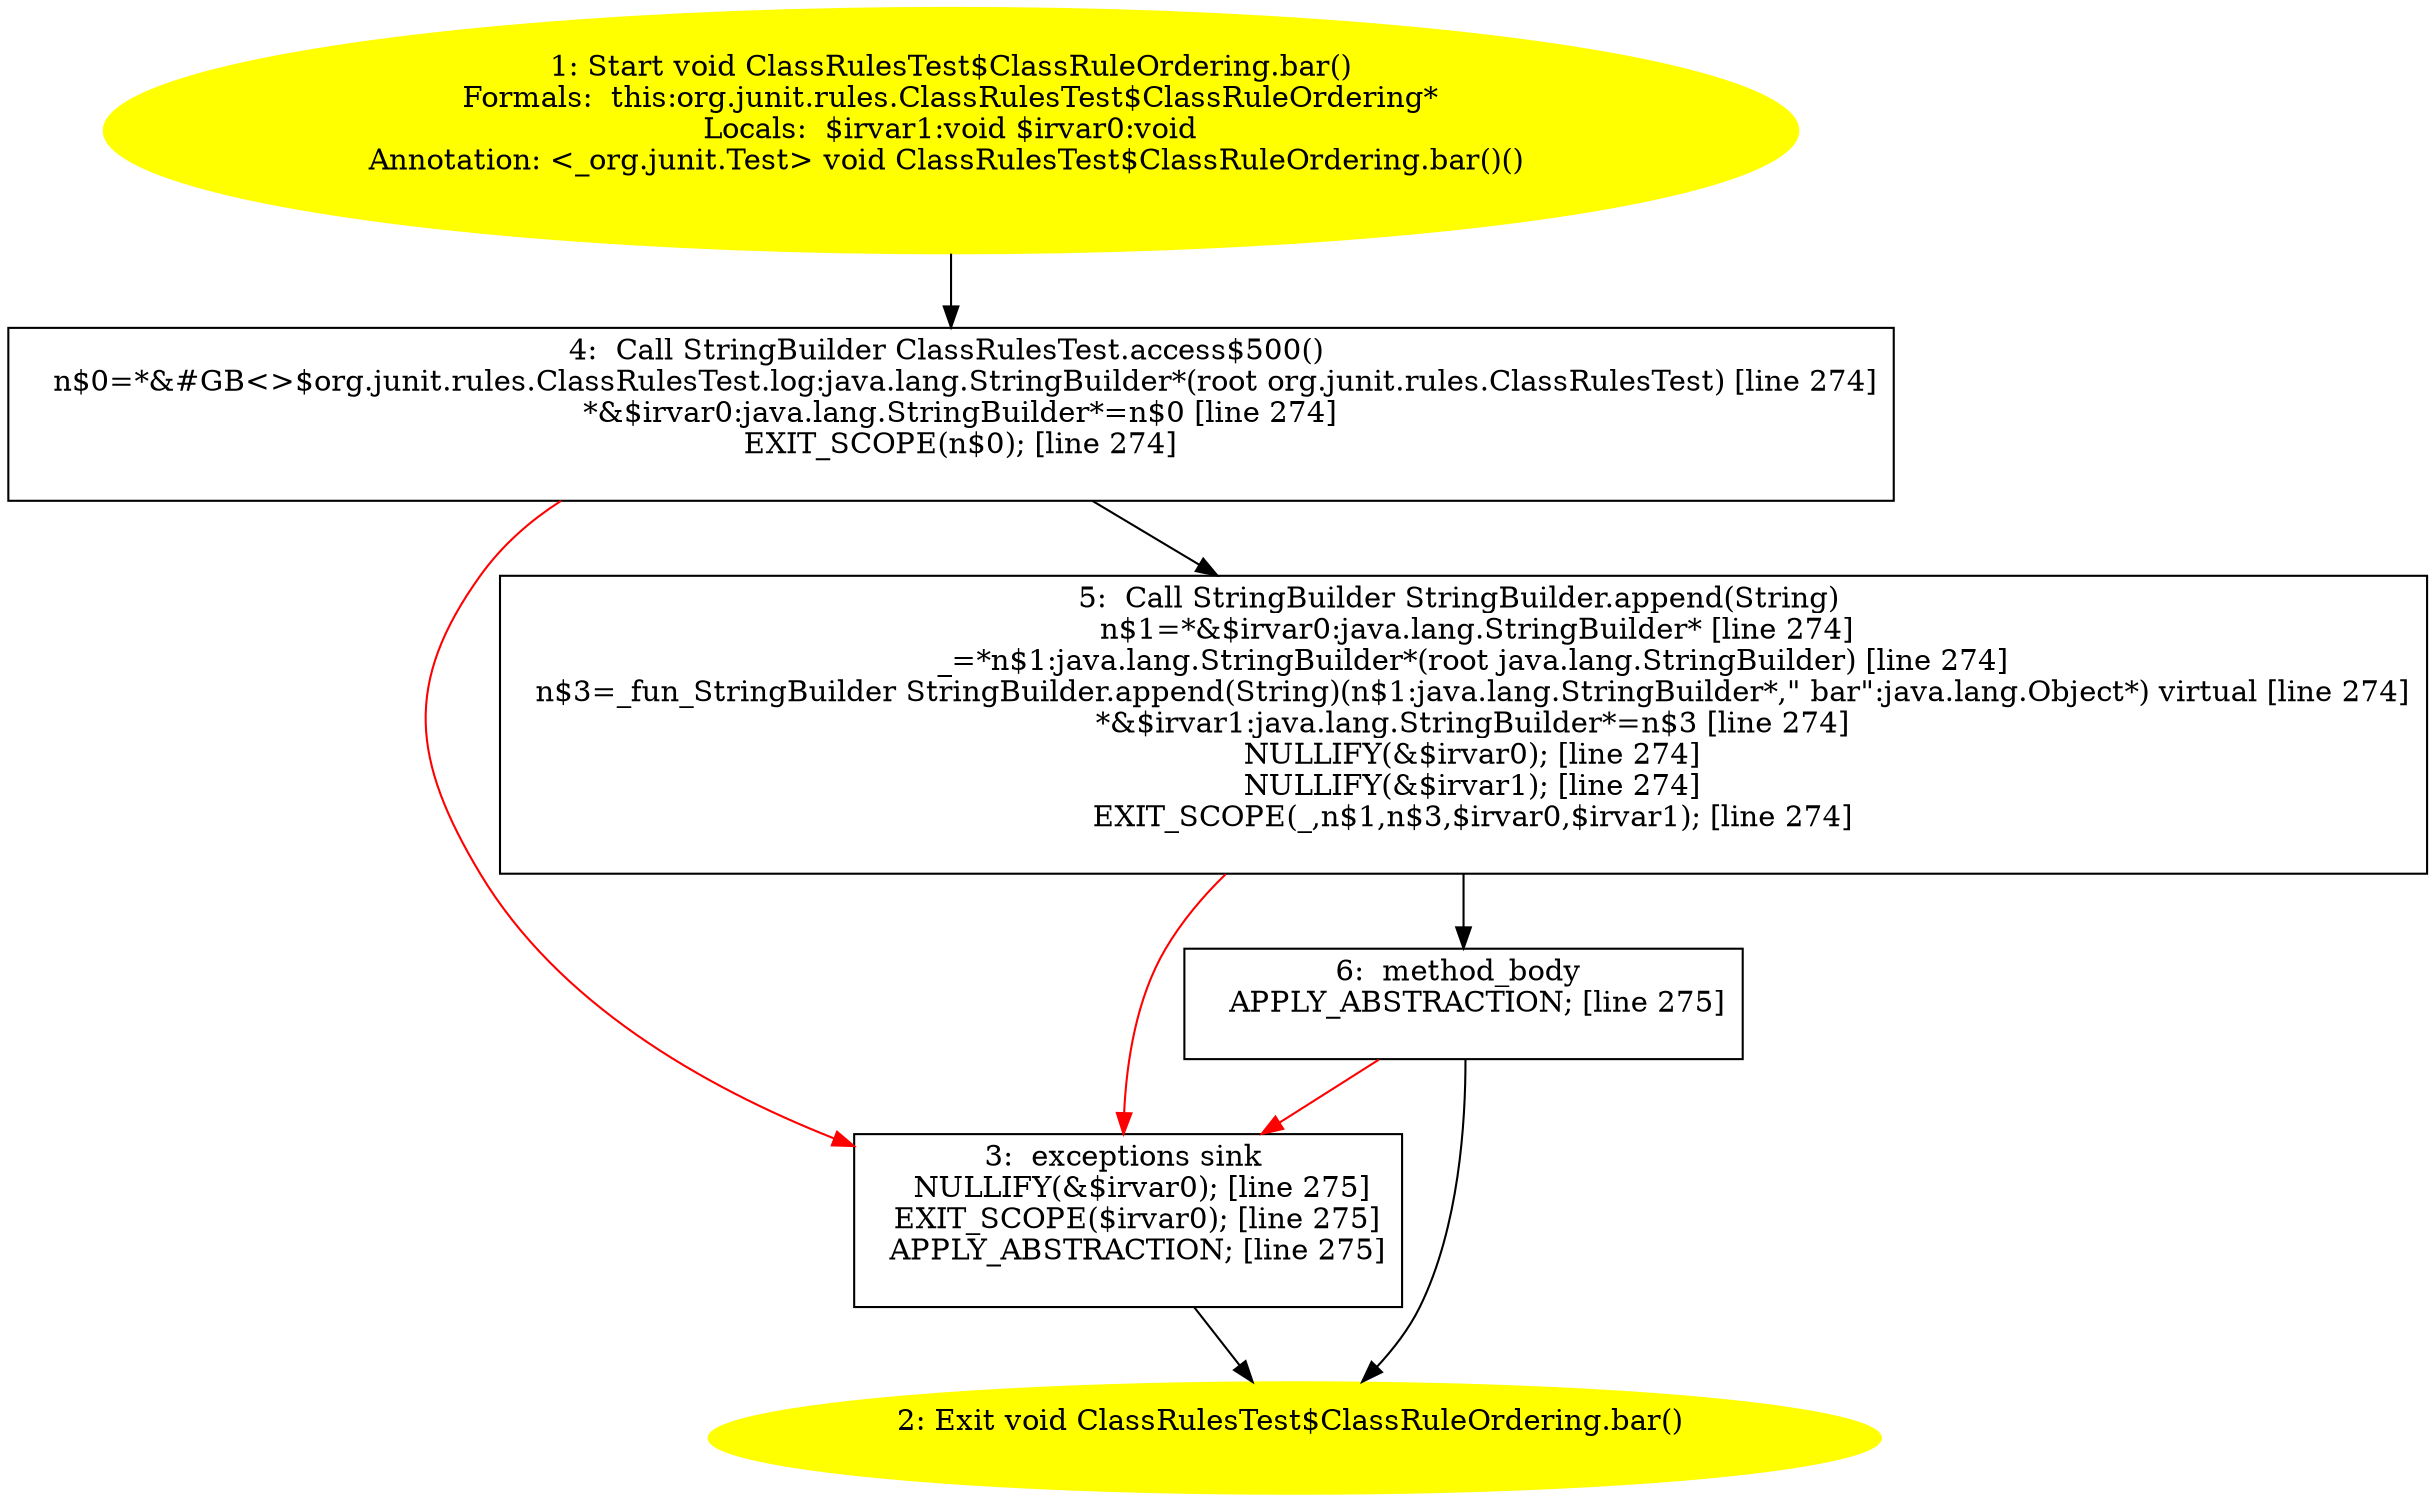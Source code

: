 /* @generated */
digraph cfg {
"org.junit.rules.ClassRulesTest$ClassRuleOrdering.bar():void.02a93f8baba0e1cf507e3fe8fbf24f8a_1" [label="1: Start void ClassRulesTest$ClassRuleOrdering.bar()\nFormals:  this:org.junit.rules.ClassRulesTest$ClassRuleOrdering*\nLocals:  $irvar1:void $irvar0:void\nAnnotation: <_org.junit.Test> void ClassRulesTest$ClassRuleOrdering.bar()() \n  " color=yellow style=filled]
	

	 "org.junit.rules.ClassRulesTest$ClassRuleOrdering.bar():void.02a93f8baba0e1cf507e3fe8fbf24f8a_1" -> "org.junit.rules.ClassRulesTest$ClassRuleOrdering.bar():void.02a93f8baba0e1cf507e3fe8fbf24f8a_4" ;
"org.junit.rules.ClassRulesTest$ClassRuleOrdering.bar():void.02a93f8baba0e1cf507e3fe8fbf24f8a_2" [label="2: Exit void ClassRulesTest$ClassRuleOrdering.bar() \n  " color=yellow style=filled]
	

"org.junit.rules.ClassRulesTest$ClassRuleOrdering.bar():void.02a93f8baba0e1cf507e3fe8fbf24f8a_3" [label="3:  exceptions sink \n   NULLIFY(&$irvar0); [line 275]\n  EXIT_SCOPE($irvar0); [line 275]\n  APPLY_ABSTRACTION; [line 275]\n " shape="box"]
	

	 "org.junit.rules.ClassRulesTest$ClassRuleOrdering.bar():void.02a93f8baba0e1cf507e3fe8fbf24f8a_3" -> "org.junit.rules.ClassRulesTest$ClassRuleOrdering.bar():void.02a93f8baba0e1cf507e3fe8fbf24f8a_2" ;
"org.junit.rules.ClassRulesTest$ClassRuleOrdering.bar():void.02a93f8baba0e1cf507e3fe8fbf24f8a_4" [label="4:  Call StringBuilder ClassRulesTest.access$500() \n   n$0=*&#GB<>$org.junit.rules.ClassRulesTest.log:java.lang.StringBuilder*(root org.junit.rules.ClassRulesTest) [line 274]\n  *&$irvar0:java.lang.StringBuilder*=n$0 [line 274]\n  EXIT_SCOPE(n$0); [line 274]\n " shape="box"]
	

	 "org.junit.rules.ClassRulesTest$ClassRuleOrdering.bar():void.02a93f8baba0e1cf507e3fe8fbf24f8a_4" -> "org.junit.rules.ClassRulesTest$ClassRuleOrdering.bar():void.02a93f8baba0e1cf507e3fe8fbf24f8a_5" ;
	 "org.junit.rules.ClassRulesTest$ClassRuleOrdering.bar():void.02a93f8baba0e1cf507e3fe8fbf24f8a_4" -> "org.junit.rules.ClassRulesTest$ClassRuleOrdering.bar():void.02a93f8baba0e1cf507e3fe8fbf24f8a_3" [color="red" ];
"org.junit.rules.ClassRulesTest$ClassRuleOrdering.bar():void.02a93f8baba0e1cf507e3fe8fbf24f8a_5" [label="5:  Call StringBuilder StringBuilder.append(String) \n   n$1=*&$irvar0:java.lang.StringBuilder* [line 274]\n  _=*n$1:java.lang.StringBuilder*(root java.lang.StringBuilder) [line 274]\n  n$3=_fun_StringBuilder StringBuilder.append(String)(n$1:java.lang.StringBuilder*,\" bar\":java.lang.Object*) virtual [line 274]\n  *&$irvar1:java.lang.StringBuilder*=n$3 [line 274]\n  NULLIFY(&$irvar0); [line 274]\n  NULLIFY(&$irvar1); [line 274]\n  EXIT_SCOPE(_,n$1,n$3,$irvar0,$irvar1); [line 274]\n " shape="box"]
	

	 "org.junit.rules.ClassRulesTest$ClassRuleOrdering.bar():void.02a93f8baba0e1cf507e3fe8fbf24f8a_5" -> "org.junit.rules.ClassRulesTest$ClassRuleOrdering.bar():void.02a93f8baba0e1cf507e3fe8fbf24f8a_6" ;
	 "org.junit.rules.ClassRulesTest$ClassRuleOrdering.bar():void.02a93f8baba0e1cf507e3fe8fbf24f8a_5" -> "org.junit.rules.ClassRulesTest$ClassRuleOrdering.bar():void.02a93f8baba0e1cf507e3fe8fbf24f8a_3" [color="red" ];
"org.junit.rules.ClassRulesTest$ClassRuleOrdering.bar():void.02a93f8baba0e1cf507e3fe8fbf24f8a_6" [label="6:  method_body \n   APPLY_ABSTRACTION; [line 275]\n " shape="box"]
	

	 "org.junit.rules.ClassRulesTest$ClassRuleOrdering.bar():void.02a93f8baba0e1cf507e3fe8fbf24f8a_6" -> "org.junit.rules.ClassRulesTest$ClassRuleOrdering.bar():void.02a93f8baba0e1cf507e3fe8fbf24f8a_2" ;
	 "org.junit.rules.ClassRulesTest$ClassRuleOrdering.bar():void.02a93f8baba0e1cf507e3fe8fbf24f8a_6" -> "org.junit.rules.ClassRulesTest$ClassRuleOrdering.bar():void.02a93f8baba0e1cf507e3fe8fbf24f8a_3" [color="red" ];
}
